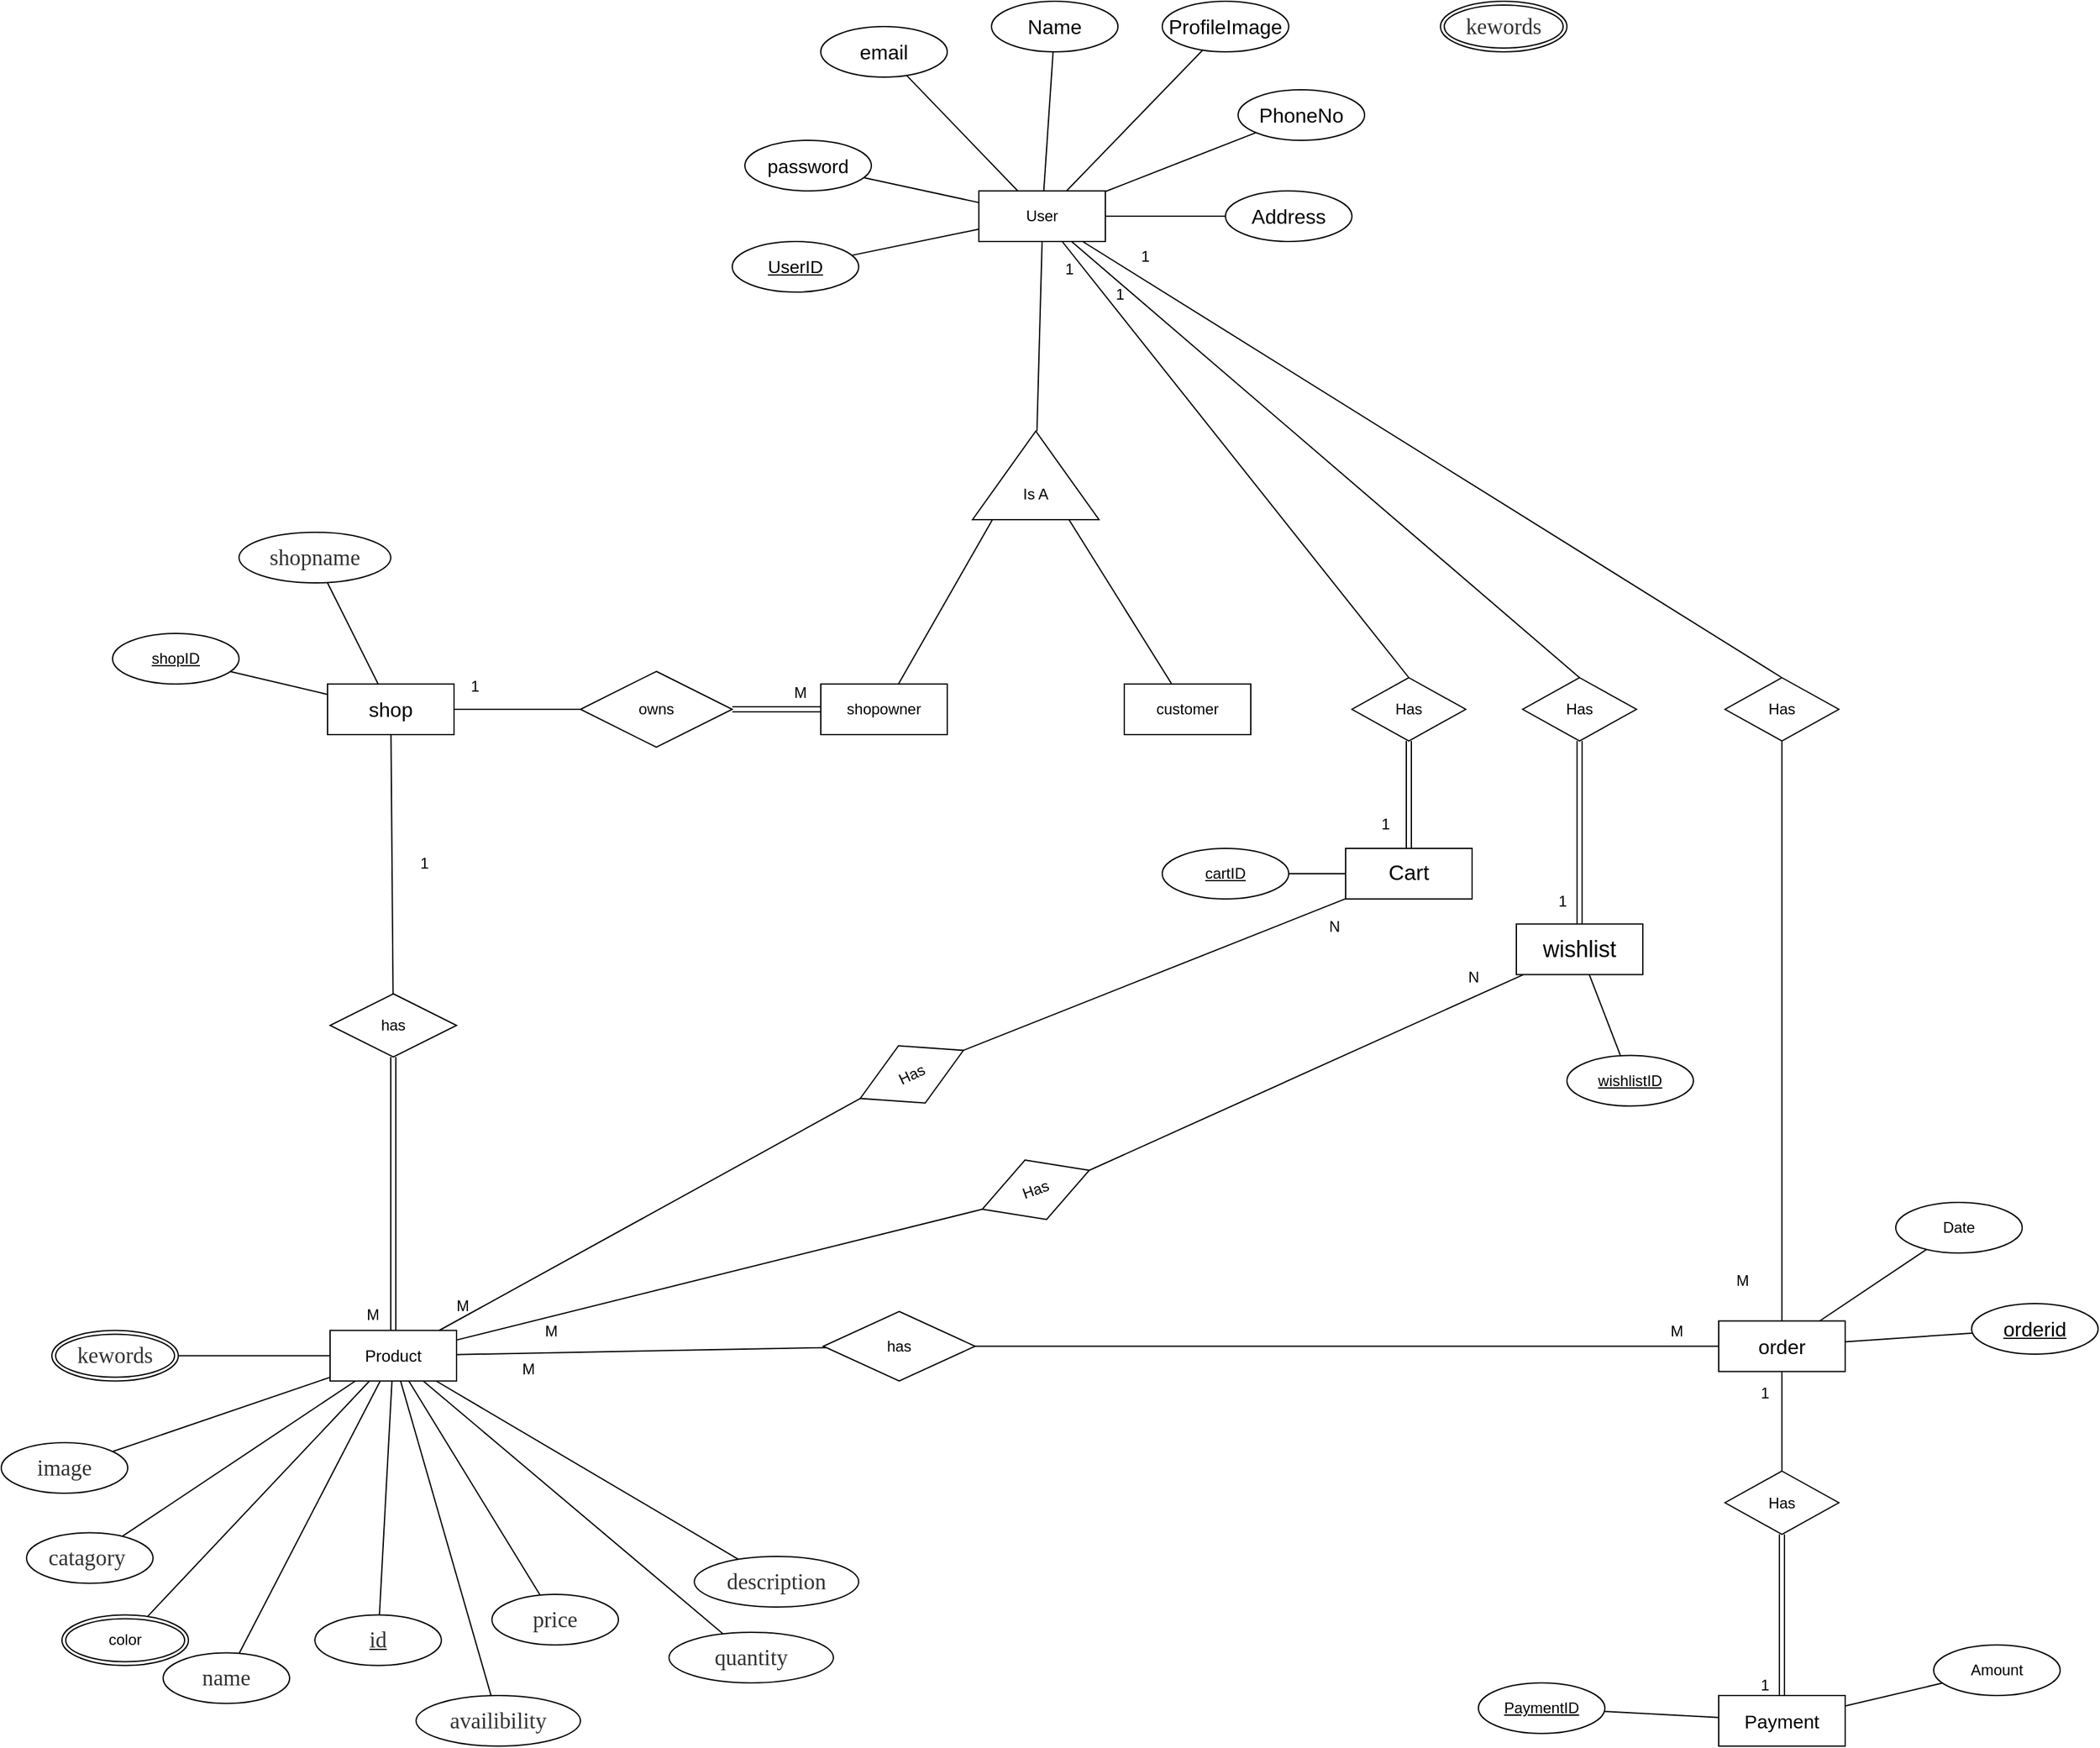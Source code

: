 <mxfile version="13.6.2" type="device"><diagram id="JkWsY8OpZiWZVMqqYPiA" name="Page-1"><mxGraphModel dx="1463" dy="1946" grid="1" gridSize="10" guides="1" tooltips="1" connect="1" arrows="1" fold="1" page="1" pageScale="1" pageWidth="850" pageHeight="1100" math="0" shadow="0"><root><mxCell id="0"/><mxCell id="1" parent="0"/><mxCell id="wa6dbeIa1pq_J4jga0_J-57" value="" style="endArrow=none;html=1;rounded=0;exitX=0.5;exitY=1;exitDx=0;exitDy=0;" parent="1" source="wa6dbeIa1pq_J4jga0_J-11" target="wa6dbeIa1pq_J4jga0_J-24" edge="1"><mxGeometry relative="1" as="geometry"><mxPoint x="1195" y="160" as="sourcePoint"/><mxPoint x="880" y="-70" as="targetPoint"/></mxGeometry></mxCell><mxCell id="90ajR4lDdm7q5y_WXHHB-2" value="&lt;font style=&quot;font-size: 16px&quot;&gt;shop&lt;/font&gt;" style="whiteSpace=wrap;html=1;align=center;" parent="1" vertex="1"><mxGeometry x="360" y="150" width="100" height="40" as="geometry"/></mxCell><mxCell id="90ajR4lDdm7q5y_WXHHB-5" value="&lt;font style=&quot;font-size: 13px&quot;&gt;Product&lt;/font&gt;" style="whiteSpace=wrap;html=1;align=center;" parent="1" vertex="1"><mxGeometry x="362" y="661.25" width="100" height="40" as="geometry"/></mxCell><mxCell id="90ajR4lDdm7q5y_WXHHB-9" value="&lt;span style=&quot;color: rgb(51 , 51 , 51) ; font-family: &amp;#34;source serif pro&amp;#34; , serif ; font-size: 17.664px ; background-color: rgb(255 , 255 , 255)&quot;&gt;id&lt;/span&gt;" style="ellipse;whiteSpace=wrap;html=1;align=center;fontStyle=4;" parent="1" vertex="1"><mxGeometry x="350" y="886.25" width="100" height="40" as="geometry"/></mxCell><mxCell id="90ajR4lDdm7q5y_WXHHB-18" value="&lt;span style=&quot;color: rgb(51 , 51 , 51) ; font-family: &amp;#34;source serif pro&amp;#34; , serif ; font-size: 17.664px ; background-color: rgb(255 , 255 , 255)&quot;&gt;shopname&lt;/span&gt;" style="ellipse;whiteSpace=wrap;html=1;align=center;" parent="1" vertex="1"><mxGeometry x="290" y="30" width="120" height="40" as="geometry"/></mxCell><mxCell id="90ajR4lDdm7q5y_WXHHB-26" value="&lt;span style=&quot;color: rgb(51 , 51 , 51) ; font-family: &amp;#34;source serif pro&amp;#34; , serif ; font-size: 17.664px ; background-color: rgb(255 , 255 , 255)&quot;&gt;name&lt;/span&gt;" style="ellipse;whiteSpace=wrap;html=1;align=center;" parent="1" vertex="1"><mxGeometry x="230" y="916.25" width="100" height="40" as="geometry"/></mxCell><mxCell id="90ajR4lDdm7q5y_WXHHB-63" value="" style="endArrow=none;html=1;rounded=0;exitX=1;exitY=0.5;exitDx=0;exitDy=0;entryX=0;entryY=0.5;entryDx=0;entryDy=0;" parent="1" source="rmmQK-QYuCOC00hOqgv1-15" target="Ws77Kvns6aj4njmzECEq-10" edge="1"><mxGeometry relative="1" as="geometry"><mxPoint x="1180" y="646.91" as="sourcePoint"/><mxPoint x="1240" y="647.5" as="targetPoint"/></mxGeometry></mxCell><mxCell id="90ajR4lDdm7q5y_WXHHB-64" value="M" style="resizable=0;html=1;align=left;verticalAlign=bottom;fontSize=12;" parent="90ajR4lDdm7q5y_WXHHB-63" connectable="0" vertex="1"><mxGeometry x="-1" relative="1" as="geometry"><mxPoint x="600" y="-43.75" as="offset"/></mxGeometry></mxCell><mxCell id="KlwgDLKZ5iHllD8SiA5x-24" value="M" style="resizable=0;html=1;align=left;verticalAlign=bottom;fontSize=12;" parent="90ajR4lDdm7q5y_WXHHB-63" connectable="0" vertex="1"><mxGeometry x="-1" relative="1" as="geometry"><mxPoint x="548" y="-3.75" as="offset"/></mxGeometry></mxCell><mxCell id="Ws77Kvns6aj4njmzECEq-1" value="shopID" style="ellipse;whiteSpace=wrap;html=1;align=center;fontStyle=4;" parent="1" vertex="1"><mxGeometry x="190" y="110" width="100" height="40" as="geometry"/></mxCell><mxCell id="Ws77Kvns6aj4njmzECEq-3" value="&lt;span style=&quot;color: rgb(51 , 51 , 51) ; font-family: &amp;#34;source serif pro&amp;#34; , serif ; font-size: 17.664px ; background-color: rgb(255 , 255 , 255)&quot;&gt;price&lt;/span&gt;" style="ellipse;whiteSpace=wrap;html=1;align=center;" parent="1" vertex="1"><mxGeometry x="490" y="870" width="100" height="40" as="geometry"/></mxCell><mxCell id="Ws77Kvns6aj4njmzECEq-4" value="&lt;span style=&quot;color: rgb(51 , 51 , 51) ; font-family: &amp;#34;source serif pro&amp;#34; , serif ; font-size: 17.664px ; background-color: rgb(255 , 255 , 255)&quot;&gt;availibility&lt;/span&gt;" style="ellipse;whiteSpace=wrap;html=1;align=center;" parent="1" vertex="1"><mxGeometry x="430" y="950" width="130" height="40" as="geometry"/></mxCell><mxCell id="Ws77Kvns6aj4njmzECEq-7" value="Has" style="shape=rhombus;perimeter=rhombusPerimeter;whiteSpace=wrap;html=1;align=center;rotation=0;" parent="1" vertex="1"><mxGeometry x="1465" y="145" width="90" height="50" as="geometry"/></mxCell><mxCell id="Ws77Kvns6aj4njmzECEq-8" value="" style="endArrow=none;html=1;rounded=0;entryX=1;entryY=1;entryDx=0;entryDy=0;" parent="1" source="wa6dbeIa1pq_J4jga0_J-23" target="wa6dbeIa1pq_J4jga0_J-26" edge="1"><mxGeometry relative="1" as="geometry"><mxPoint x="1110" y="20" as="sourcePoint"/><mxPoint x="1045" y="80" as="targetPoint"/></mxGeometry></mxCell><mxCell id="Ws77Kvns6aj4njmzECEq-9" value="" style="endArrow=none;html=1;rounded=0;entryX=0.5;entryY=1;entryDx=0;entryDy=0;" parent="1" source="Ws77Kvns6aj4njmzECEq-10" target="Ws77Kvns6aj4njmzECEq-7" edge="1"><mxGeometry relative="1" as="geometry"><mxPoint x="1316" y="410" as="sourcePoint"/><mxPoint x="700" y="390" as="targetPoint"/></mxGeometry></mxCell><mxCell id="Ws77Kvns6aj4njmzECEq-10" value="&lt;font style=&quot;font-size: 16px&quot;&gt;order&lt;/font&gt;" style="whiteSpace=wrap;html=1;align=center;" parent="1" vertex="1"><mxGeometry x="1460" y="653.75" width="100" height="40" as="geometry"/></mxCell><mxCell id="Ws77Kvns6aj4njmzECEq-12" value="Date" style="ellipse;whiteSpace=wrap;html=1;align=center;" parent="1" vertex="1"><mxGeometry x="1600" y="560" width="100" height="40" as="geometry"/></mxCell><mxCell id="rmmQK-QYuCOC00hOqgv1-5" value="shopowner" style="whiteSpace=wrap;html=1;align=center;" parent="1" vertex="1"><mxGeometry x="750" y="150" width="100" height="40" as="geometry"/></mxCell><mxCell id="rmmQK-QYuCOC00hOqgv1-8" value="&lt;font style=&quot;font-size: 15px&quot;&gt;password&lt;/font&gt;" style="ellipse;whiteSpace=wrap;html=1;align=center;" parent="1" vertex="1"><mxGeometry x="690" y="-280" width="100" height="40" as="geometry"/></mxCell><mxCell id="rmmQK-QYuCOC00hOqgv1-12" value="&lt;font style=&quot;font-size: 16px&quot;&gt;email&lt;/font&gt;" style="ellipse;whiteSpace=wrap;html=1;align=center;" parent="1" vertex="1"><mxGeometry x="750" y="-370" width="100" height="40" as="geometry"/></mxCell><mxCell id="rmmQK-QYuCOC00hOqgv1-15" value="has" style="shape=rhombus;perimeter=rhombusPerimeter;whiteSpace=wrap;html=1;align=center;rotation=0;" parent="1" vertex="1"><mxGeometry x="752" y="646.25" width="120" height="55" as="geometry"/></mxCell><mxCell id="rmmQK-QYuCOC00hOqgv1-16" value="" style="endArrow=none;html=1;rounded=0;" parent="1" source="90ajR4lDdm7q5y_WXHHB-5" target="rmmQK-QYuCOC00hOqgv1-15" edge="1"><mxGeometry relative="1" as="geometry"><mxPoint x="1142" y="691.25" as="sourcePoint"/><mxPoint x="1222" y="686.25" as="targetPoint"/></mxGeometry></mxCell><mxCell id="rmmQK-QYuCOC00hOqgv1-83" value="M" style="resizable=0;html=1;align=left;verticalAlign=bottom;" parent="rmmQK-QYuCOC00hOqgv1-16" connectable="0" vertex="1"><mxGeometry x="-1" relative="1" as="geometry"><mxPoint x="50" y="19.69" as="offset"/></mxGeometry></mxCell><mxCell id="KlwgDLKZ5iHllD8SiA5x-2" value="M" style="resizable=0;html=1;align=left;verticalAlign=bottom;" parent="rmmQK-QYuCOC00hOqgv1-16" connectable="0" vertex="1"><mxGeometry x="-1" relative="1" as="geometry"><mxPoint x="-2" y="-30.31" as="offset"/></mxGeometry></mxCell><mxCell id="KlwgDLKZ5iHllD8SiA5x-3" value="M" style="resizable=0;html=1;align=left;verticalAlign=bottom;" parent="rmmQK-QYuCOC00hOqgv1-16" connectable="0" vertex="1"><mxGeometry x="-1" relative="1" as="geometry"><mxPoint x="68" y="-10.31" as="offset"/></mxGeometry></mxCell><mxCell id="KlwgDLKZ5iHllD8SiA5x-4" value="N" style="resizable=0;html=1;align=left;verticalAlign=bottom;" parent="rmmQK-QYuCOC00hOqgv1-16" connectable="0" vertex="1"><mxGeometry x="-1" relative="1" as="geometry"><mxPoint x="688" y="-330.31" as="offset"/></mxGeometry></mxCell><mxCell id="KlwgDLKZ5iHllD8SiA5x-5" value="N" style="resizable=0;html=1;align=left;verticalAlign=bottom;" parent="rmmQK-QYuCOC00hOqgv1-16" connectable="0" vertex="1"><mxGeometry x="-1" relative="1" as="geometry"><mxPoint x="798" y="-290.31" as="offset"/></mxGeometry></mxCell><mxCell id="rmmQK-QYuCOC00hOqgv1-20" value="has" style="shape=rhombus;perimeter=rhombusPerimeter;whiteSpace=wrap;html=1;align=center;rotation=0;" parent="1" vertex="1"><mxGeometry x="362" y="395" width="100" height="50" as="geometry"/></mxCell><mxCell id="rmmQK-QYuCOC00hOqgv1-21" value="" style="endArrow=none;html=1;rounded=0;" parent="1" source="rmmQK-QYuCOC00hOqgv1-20" target="90ajR4lDdm7q5y_WXHHB-2" edge="1"><mxGeometry relative="1" as="geometry"><mxPoint x="400" y="230" as="sourcePoint"/><mxPoint x="410" y="150" as="targetPoint"/></mxGeometry></mxCell><mxCell id="rmmQK-QYuCOC00hOqgv1-27" value="&lt;font style=&quot;font-size: 16px&quot;&gt;orderid&lt;/font&gt;" style="ellipse;whiteSpace=wrap;html=1;align=center;fontStyle=4;" parent="1" vertex="1"><mxGeometry x="1660" y="640" width="100" height="40" as="geometry"/></mxCell><mxCell id="rmmQK-QYuCOC00hOqgv1-31" value="&lt;font style=&quot;font-size: 14px&quot;&gt;UserID&lt;/font&gt;" style="ellipse;whiteSpace=wrap;html=1;align=center;fontStyle=4;" parent="1" vertex="1"><mxGeometry x="680" y="-200" width="100" height="40" as="geometry"/></mxCell><mxCell id="90ajR4lDdm7q5y_WXHHB-82" value="owns" style="shape=rhombus;perimeter=rhombusPerimeter;whiteSpace=wrap;html=1;align=center;rotation=0;" parent="1" vertex="1"><mxGeometry x="560" y="140" width="120" height="60" as="geometry"/></mxCell><mxCell id="rmmQK-QYuCOC00hOqgv1-39" value="" style="endArrow=none;html=1;rounded=0;exitX=1;exitY=0.5;exitDx=0;exitDy=0;entryX=0;entryY=0.5;entryDx=0;entryDy=0;" parent="1" source="90ajR4lDdm7q5y_WXHHB-2" target="90ajR4lDdm7q5y_WXHHB-82" edge="1"><mxGeometry relative="1" as="geometry"><mxPoint x="610" y="280" as="sourcePoint"/><mxPoint x="560" y="310" as="targetPoint"/></mxGeometry></mxCell><mxCell id="rmmQK-QYuCOC00hOqgv1-41" value="&lt;span style=&quot;color: rgb(51 , 51 , 51) ; font-family: &amp;#34;source serif pro&amp;#34; , serif ; font-size: 17.664px ; background-color: rgb(255 , 255 , 255)&quot;&gt;quantity&lt;/span&gt;" style="ellipse;whiteSpace=wrap;html=1;align=center;" parent="1" vertex="1"><mxGeometry x="630" y="900" width="130" height="40" as="geometry"/></mxCell><mxCell id="rmmQK-QYuCOC00hOqgv1-43" value="&lt;span style=&quot;color: rgb(51 , 51 , 51) ; font-family: &amp;#34;source serif pro&amp;#34; , serif ; font-size: 17.664px ; background-color: rgb(255 , 255 , 255)&quot;&gt;description&lt;/span&gt;" style="ellipse;whiteSpace=wrap;html=1;align=center;" parent="1" vertex="1"><mxGeometry x="650" y="840" width="130" height="40" as="geometry"/></mxCell><mxCell id="wa6dbeIa1pq_J4jga0_J-11" value="User" style="whiteSpace=wrap;html=1;align=center;" parent="1" vertex="1"><mxGeometry x="875" y="-240" width="100" height="40" as="geometry"/></mxCell><mxCell id="wa6dbeIa1pq_J4jga0_J-12" value="&lt;span style=&quot;color: rgb(51 , 51 , 51) ; font-family: &amp;#34;source serif pro&amp;#34; , serif ; font-size: 17.664px ; background-color: rgb(255 , 255 , 255)&quot;&gt;catagory&amp;nbsp;&lt;/span&gt;" style="ellipse;whiteSpace=wrap;html=1;align=center;" parent="1" vertex="1"><mxGeometry x="122" y="821.25" width="100" height="40" as="geometry"/></mxCell><mxCell id="wa6dbeIa1pq_J4jga0_J-16" value="&lt;span style=&quot;color: rgb(51 , 51 , 51) ; font-family: &amp;#34;source serif pro&amp;#34; , serif ; font-size: 17.664px ; background-color: rgb(255 , 255 , 255)&quot;&gt;kewords&lt;/span&gt;" style="ellipse;shape=doubleEllipse;margin=3;whiteSpace=wrap;html=1;align=center;" parent="1" vertex="1"><mxGeometry x="142" y="661.25" width="100" height="40" as="geometry"/></mxCell><mxCell id="wa6dbeIa1pq_J4jga0_J-17" value="color" style="ellipse;shape=doubleEllipse;margin=3;whiteSpace=wrap;html=1;align=center;" parent="1" vertex="1"><mxGeometry x="150" y="886.25" width="100" height="40" as="geometry"/></mxCell><mxCell id="wa6dbeIa1pq_J4jga0_J-22" value="&lt;font style=&quot;font-size: 15px&quot;&gt;Payment&lt;/font&gt;" style="whiteSpace=wrap;html=1;align=center;" parent="1" vertex="1"><mxGeometry x="1460" y="950" width="100" height="40" as="geometry"/></mxCell><mxCell id="wa6dbeIa1pq_J4jga0_J-23" value="customer" style="whiteSpace=wrap;html=1;align=center;" parent="1" vertex="1"><mxGeometry x="990" y="150" width="100" height="40" as="geometry"/></mxCell><mxCell id="wa6dbeIa1pq_J4jga0_J-28" value="" style="endArrow=none;html=1;rounded=0;exitX=0;exitY=0.25;exitDx=0;exitDy=0;" parent="1" source="wa6dbeIa1pq_J4jga0_J-26" target="rmmQK-QYuCOC00hOqgv1-5" edge="1"><mxGeometry relative="1" as="geometry"><mxPoint x="1255" y="-330" as="sourcePoint"/><mxPoint x="1165" y="-250" as="targetPoint"/></mxGeometry></mxCell><mxCell id="wa6dbeIa1pq_J4jga0_J-33" value="&lt;span style=&quot;font-size: 16px&quot;&gt;PhoneNo&lt;/span&gt;" style="ellipse;whiteSpace=wrap;html=1;align=center;" parent="1" vertex="1"><mxGeometry x="1080" y="-320" width="100" height="40" as="geometry"/></mxCell><mxCell id="wa6dbeIa1pq_J4jga0_J-35" value="&lt;font style=&quot;font-size: 16px&quot;&gt;Address&lt;/font&gt;" style="ellipse;whiteSpace=wrap;html=1;align=center;" parent="1" vertex="1"><mxGeometry x="1070" y="-240" width="100" height="40" as="geometry"/></mxCell><mxCell id="wa6dbeIa1pq_J4jga0_J-37" value="&lt;font style=&quot;font-size: 16px&quot;&gt;ProfileImage&lt;/font&gt;" style="ellipse;whiteSpace=wrap;html=1;align=center;" parent="1" vertex="1"><mxGeometry x="1020" y="-390" width="100" height="40" as="geometry"/></mxCell><mxCell id="wa6dbeIa1pq_J4jga0_J-39" value="Has" style="shape=rhombus;perimeter=rhombusPerimeter;whiteSpace=wrap;html=1;align=center;rotation=0;" parent="1" vertex="1"><mxGeometry x="1465" y="772.5" width="90" height="50" as="geometry"/></mxCell><mxCell id="wa6dbeIa1pq_J4jga0_J-40" value="" style="endArrow=none;html=1;rounded=0;" parent="1" source="Ws77Kvns6aj4njmzECEq-10" target="wa6dbeIa1pq_J4jga0_J-39" edge="1"><mxGeometry relative="1" as="geometry"><mxPoint x="1330" y="662.5" as="sourcePoint"/><mxPoint x="1225" y="782.5" as="targetPoint"/></mxGeometry></mxCell><mxCell id="wa6dbeIa1pq_J4jga0_J-45" value="PaymentID" style="ellipse;whiteSpace=wrap;html=1;align=center;fontStyle=4;" parent="1" vertex="1"><mxGeometry x="1270" y="940" width="100" height="40" as="geometry"/></mxCell><mxCell id="wa6dbeIa1pq_J4jga0_J-48" value="Amount" style="ellipse;whiteSpace=wrap;html=1;align=center;" parent="1" vertex="1"><mxGeometry x="1630" y="910" width="100" height="40" as="geometry"/></mxCell><mxCell id="wa6dbeIa1pq_J4jga0_J-49" value="&lt;font style=&quot;font-size: 16px&quot;&gt;Name&lt;/font&gt;" style="ellipse;whiteSpace=wrap;html=1;align=center;" parent="1" vertex="1"><mxGeometry x="885" y="-390" width="100" height="40" as="geometry"/></mxCell><mxCell id="wa6dbeIa1pq_J4jga0_J-54" value="" style="group" parent="1" vertex="1" connectable="0"><mxGeometry x="870" y="-50" width="100" height="70" as="geometry"/></mxCell><mxCell id="wa6dbeIa1pq_J4jga0_J-24" value="" style="verticalLabelPosition=bottom;verticalAlign=top;html=1;shape=mxgraph.basic.acute_triangle;dx=0.5;" parent="wa6dbeIa1pq_J4jga0_J-54" vertex="1"><mxGeometry width="100" height="70" as="geometry"/></mxCell><mxCell id="wa6dbeIa1pq_J4jga0_J-26" value="Is A" style="text;html=1;strokeColor=none;fillColor=none;align=center;verticalAlign=middle;whiteSpace=wrap;rounded=0;" parent="wa6dbeIa1pq_J4jga0_J-54" vertex="1"><mxGeometry x="30" y="40" width="40" height="20" as="geometry"/></mxCell><mxCell id="wa6dbeIa1pq_J4jga0_J-58" value="" style="endArrow=none;html=1;rounded=0;entryX=0.5;entryY=0;entryDx=0;entryDy=0;" parent="1" source="wa6dbeIa1pq_J4jga0_J-11" target="Ws77Kvns6aj4njmzECEq-7" edge="1"><mxGeometry relative="1" as="geometry"><mxPoint x="1270" y="170" as="sourcePoint"/><mxPoint x="1205" y="230" as="targetPoint"/></mxGeometry></mxCell><mxCell id="F-YAjzBO-4AUYDfkBduc-1" value="&lt;font style=&quot;font-size: 17px&quot;&gt;Cart&lt;/font&gt;" style="whiteSpace=wrap;html=1;align=center;" parent="1" vertex="1"><mxGeometry x="1165" y="280" width="100" height="40" as="geometry"/></mxCell><mxCell id="F-YAjzBO-4AUYDfkBduc-2" value="&lt;font style=&quot;font-size: 18px&quot;&gt;wishlist&lt;/font&gt;" style="whiteSpace=wrap;html=1;align=center;" parent="1" vertex="1"><mxGeometry x="1300" y="339.79" width="100" height="40" as="geometry"/></mxCell><mxCell id="F-YAjzBO-4AUYDfkBduc-5" value="Has" style="shape=rhombus;perimeter=rhombusPerimeter;whiteSpace=wrap;html=1;align=center;rotation=0;" parent="1" vertex="1"><mxGeometry x="1305" y="145" width="90" height="50" as="geometry"/></mxCell><mxCell id="F-YAjzBO-4AUYDfkBduc-7" value="Has" style="shape=rhombus;perimeter=rhombusPerimeter;whiteSpace=wrap;html=1;align=center;rotation=0;" parent="1" vertex="1"><mxGeometry x="1170" y="145" width="90" height="50" as="geometry"/></mxCell><mxCell id="F-YAjzBO-4AUYDfkBduc-9" value="" style="endArrow=none;html=1;rounded=0;exitX=0.5;exitY=0;exitDx=0;exitDy=0;" parent="1" source="F-YAjzBO-4AUYDfkBduc-7" target="wa6dbeIa1pq_J4jga0_J-11" edge="1"><mxGeometry relative="1" as="geometry"><mxPoint x="1210.571" y="410" as="sourcePoint"/><mxPoint x="1214.361" y="277.368" as="targetPoint"/></mxGeometry></mxCell><mxCell id="F-YAjzBO-4AUYDfkBduc-10" value="" style="endArrow=none;html=1;rounded=0;exitX=0.5;exitY=0;exitDx=0;exitDy=0;" parent="1" source="F-YAjzBO-4AUYDfkBduc-5" target="wa6dbeIa1pq_J4jga0_J-11" edge="1"><mxGeometry relative="1" as="geometry"><mxPoint x="1208.53" y="230.852" as="sourcePoint"/><mxPoint x="1102.421" y="60" as="targetPoint"/></mxGeometry></mxCell><mxCell id="F-YAjzBO-4AUYDfkBduc-11" value="Has" style="shape=rhombus;perimeter=rhombusPerimeter;whiteSpace=wrap;html=1;align=center;rotation=-25;" parent="1" vertex="1"><mxGeometry x="777" y="433.75" width="90" height="50" as="geometry"/></mxCell><mxCell id="F-YAjzBO-4AUYDfkBduc-12" value="Has" style="shape=rhombus;perimeter=rhombusPerimeter;whiteSpace=wrap;html=1;align=center;rotation=-20;" parent="1" vertex="1"><mxGeometry x="875" y="525" width="90" height="50" as="geometry"/></mxCell><mxCell id="F-YAjzBO-4AUYDfkBduc-13" value="" style="endArrow=none;html=1;rounded=0;entryX=1;entryY=0.5;entryDx=0;entryDy=0;" parent="1" source="F-YAjzBO-4AUYDfkBduc-1" target="F-YAjzBO-4AUYDfkBduc-11" edge="1"><mxGeometry relative="1" as="geometry"><mxPoint x="1200.571" y="200" as="sourcePoint"/><mxPoint x="960" y="400" as="targetPoint"/></mxGeometry></mxCell><mxCell id="F-YAjzBO-4AUYDfkBduc-14" value="" style="endArrow=none;html=1;rounded=0;entryX=1;entryY=0.5;entryDx=0;entryDy=0;" parent="1" source="F-YAjzBO-4AUYDfkBduc-2" target="F-YAjzBO-4AUYDfkBduc-12" edge="1"><mxGeometry relative="1" as="geometry"><mxPoint x="1200" y="240" as="sourcePoint"/><mxPoint x="958.467" y="403.353" as="targetPoint"/></mxGeometry></mxCell><mxCell id="F-YAjzBO-4AUYDfkBduc-15" value="" style="endArrow=none;html=1;rounded=0;entryX=0;entryY=0.5;entryDx=0;entryDy=0;" parent="1" source="90ajR4lDdm7q5y_WXHHB-5" target="F-YAjzBO-4AUYDfkBduc-12" edge="1"><mxGeometry relative="1" as="geometry"><mxPoint x="1300.779" y="273.75" as="sourcePoint"/><mxPoint x="950" y="573.75" as="targetPoint"/></mxGeometry></mxCell><mxCell id="F-YAjzBO-4AUYDfkBduc-16" value="" style="endArrow=none;html=1;rounded=0;exitX=0;exitY=0.5;exitDx=0;exitDy=0;" parent="1" source="F-YAjzBO-4AUYDfkBduc-11" target="90ajR4lDdm7q5y_WXHHB-5" edge="1"><mxGeometry relative="1" as="geometry"><mxPoint x="1310.779" y="283.75" as="sourcePoint"/><mxPoint x="1038.467" y="567.103" as="targetPoint"/></mxGeometry></mxCell><mxCell id="F-YAjzBO-4AUYDfkBduc-17" value="cartID" style="ellipse;whiteSpace=wrap;html=1;align=center;fontStyle=4;" parent="1" vertex="1"><mxGeometry x="1020" y="280" width="100" height="40" as="geometry"/></mxCell><mxCell id="F-YAjzBO-4AUYDfkBduc-18" value="wishlistID" style="ellipse;whiteSpace=wrap;html=1;align=center;fontStyle=4;" parent="1" vertex="1"><mxGeometry x="1340" y="443.75" width="100" height="40" as="geometry"/></mxCell><mxCell id="F-YAjzBO-4AUYDfkBduc-22" value="" style="endArrow=none;html=1;rounded=0;" parent="1" source="F-YAjzBO-4AUYDfkBduc-2" target="F-YAjzBO-4AUYDfkBduc-18" edge="1"><mxGeometry relative="1" as="geometry"><mxPoint x="1460.172" y="219.79" as="sourcePoint"/><mxPoint x="1461.47" y="68.938" as="targetPoint"/></mxGeometry></mxCell><mxCell id="F-YAjzBO-4AUYDfkBduc-23" value="" style="endArrow=none;html=1;rounded=0;" parent="1" source="F-YAjzBO-4AUYDfkBduc-1" target="F-YAjzBO-4AUYDfkBduc-17" edge="1"><mxGeometry relative="1" as="geometry"><mxPoint x="1393.077" y="240" as="sourcePoint"/><mxPoint x="1406.929" y="330.038" as="targetPoint"/></mxGeometry></mxCell><mxCell id="F-YAjzBO-4AUYDfkBduc-24" value="" style="endArrow=none;html=1;rounded=0;" parent="1" source="90ajR4lDdm7q5y_WXHHB-2" target="Ws77Kvns6aj4njmzECEq-1" edge="1"><mxGeometry relative="1" as="geometry"><mxPoint x="470" y="190" as="sourcePoint"/><mxPoint x="572.044" y="145.529" as="targetPoint"/></mxGeometry></mxCell><mxCell id="F-YAjzBO-4AUYDfkBduc-25" value="" style="endArrow=none;html=1;rounded=0;" parent="1" source="90ajR4lDdm7q5y_WXHHB-2" target="90ajR4lDdm7q5y_WXHHB-18" edge="1"><mxGeometry relative="1" as="geometry"><mxPoint x="480" y="200" as="sourcePoint"/><mxPoint x="582.044" y="155.529" as="targetPoint"/></mxGeometry></mxCell><mxCell id="F-YAjzBO-4AUYDfkBduc-26" value="" style="endArrow=none;html=1;rounded=0;" parent="1" source="wa6dbeIa1pq_J4jga0_J-11" target="rmmQK-QYuCOC00hOqgv1-8" edge="1"><mxGeometry relative="1" as="geometry"><mxPoint x="1070" y="155" as="sourcePoint"/><mxPoint x="890" y="151.087" as="targetPoint"/></mxGeometry></mxCell><mxCell id="F-YAjzBO-4AUYDfkBduc-27" value="" style="endArrow=none;html=1;rounded=0;" parent="1" source="wa6dbeIa1pq_J4jga0_J-49" target="wa6dbeIa1pq_J4jga0_J-11" edge="1"><mxGeometry relative="1" as="geometry"><mxPoint x="1080" y="165" as="sourcePoint"/><mxPoint x="900" y="161.087" as="targetPoint"/></mxGeometry></mxCell><mxCell id="F-YAjzBO-4AUYDfkBduc-28" value="" style="endArrow=none;html=1;rounded=0;" parent="1" source="wa6dbeIa1pq_J4jga0_J-35" target="wa6dbeIa1pq_J4jga0_J-11" edge="1"><mxGeometry relative="1" as="geometry"><mxPoint x="1090" y="175" as="sourcePoint"/><mxPoint x="910" y="171.087" as="targetPoint"/></mxGeometry></mxCell><mxCell id="F-YAjzBO-4AUYDfkBduc-29" value="" style="endArrow=none;html=1;rounded=0;" parent="1" source="wa6dbeIa1pq_J4jga0_J-33" target="wa6dbeIa1pq_J4jga0_J-11" edge="1"><mxGeometry relative="1" as="geometry"><mxPoint x="1100" y="185" as="sourcePoint"/><mxPoint x="920" y="181.087" as="targetPoint"/></mxGeometry></mxCell><mxCell id="F-YAjzBO-4AUYDfkBduc-30" value="" style="endArrow=none;html=1;rounded=0;" parent="1" source="wa6dbeIa1pq_J4jga0_J-37" target="wa6dbeIa1pq_J4jga0_J-11" edge="1"><mxGeometry relative="1" as="geometry"><mxPoint x="1110" y="195" as="sourcePoint"/><mxPoint x="930" y="191.087" as="targetPoint"/></mxGeometry></mxCell><mxCell id="F-YAjzBO-4AUYDfkBduc-31" value="" style="endArrow=none;html=1;rounded=0;" parent="1" source="rmmQK-QYuCOC00hOqgv1-12" target="wa6dbeIa1pq_J4jga0_J-11" edge="1"><mxGeometry relative="1" as="geometry"><mxPoint x="1384.914" y="-162.699" as="sourcePoint"/><mxPoint x="1119.091" y="20" as="targetPoint"/></mxGeometry></mxCell><mxCell id="F-YAjzBO-4AUYDfkBduc-32" value="" style="endArrow=none;html=1;rounded=0;" parent="1" source="rmmQK-QYuCOC00hOqgv1-31" target="wa6dbeIa1pq_J4jga0_J-11" edge="1"><mxGeometry relative="1" as="geometry"><mxPoint x="971.958" y="-150.58" as="sourcePoint"/><mxPoint x="1077.619" y="20" as="targetPoint"/></mxGeometry></mxCell><mxCell id="F-YAjzBO-4AUYDfkBduc-33" value="" style="endArrow=none;html=1;rounded=0;" parent="1" source="Ws77Kvns6aj4njmzECEq-10" target="Ws77Kvns6aj4njmzECEq-12" edge="1"><mxGeometry relative="1" as="geometry"><mxPoint x="1590.004" y="340" as="sourcePoint"/><mxPoint x="1603.845" y="430.038" as="targetPoint"/></mxGeometry></mxCell><mxCell id="F-YAjzBO-4AUYDfkBduc-34" value="" style="endArrow=none;html=1;rounded=0;" parent="1" source="Ws77Kvns6aj4njmzECEq-10" target="rmmQK-QYuCOC00hOqgv1-27" edge="1"><mxGeometry relative="1" as="geometry"><mxPoint x="1780.004" y="340" as="sourcePoint"/><mxPoint x="1793.845" y="430.038" as="targetPoint"/></mxGeometry></mxCell><mxCell id="F-YAjzBO-4AUYDfkBduc-35" value="" style="endArrow=none;html=1;rounded=0;" parent="1" source="wa6dbeIa1pq_J4jga0_J-22" target="wa6dbeIa1pq_J4jga0_J-45" edge="1"><mxGeometry relative="1" as="geometry"><mxPoint x="1560" y="964.93" as="sourcePoint"/><mxPoint x="1661.493" y="975.079" as="targetPoint"/></mxGeometry></mxCell><mxCell id="F-YAjzBO-4AUYDfkBduc-36" value="" style="endArrow=none;html=1;rounded=0;" parent="1" source="wa6dbeIa1pq_J4jga0_J-22" target="wa6dbeIa1pq_J4jga0_J-48" edge="1"><mxGeometry relative="1" as="geometry"><mxPoint x="1570" y="982.549" as="sourcePoint"/><mxPoint x="1670.342" y="987.663" as="targetPoint"/></mxGeometry></mxCell><mxCell id="F-YAjzBO-4AUYDfkBduc-38" value="" style="endArrow=none;html=1;rounded=0;" parent="1" source="90ajR4lDdm7q5y_WXHHB-26" target="90ajR4lDdm7q5y_WXHHB-5" edge="1"><mxGeometry relative="1" as="geometry"><mxPoint x="512" y="1073.753" as="sourcePoint"/><mxPoint x="584.508" y="1047.552" as="targetPoint"/></mxGeometry></mxCell><mxCell id="F-YAjzBO-4AUYDfkBduc-39" value="" style="endArrow=none;html=1;rounded=0;" parent="1" source="90ajR4lDdm7q5y_WXHHB-9" target="90ajR4lDdm7q5y_WXHHB-5" edge="1"><mxGeometry relative="1" as="geometry"><mxPoint x="401.251" y="906.252" as="sourcePoint"/><mxPoint x="392.833" y="706.25" as="targetPoint"/></mxGeometry></mxCell><mxCell id="F-YAjzBO-4AUYDfkBduc-40" value="" style="endArrow=none;html=1;rounded=0;" parent="1" source="Ws77Kvns6aj4njmzECEq-4" target="90ajR4lDdm7q5y_WXHHB-5" edge="1"><mxGeometry relative="1" as="geometry"><mxPoint x="511.037" y="896.737" as="sourcePoint"/><mxPoint x="403.304" y="706.25" as="targetPoint"/></mxGeometry></mxCell><mxCell id="F-YAjzBO-4AUYDfkBduc-41" value="" style="endArrow=none;html=1;rounded=0;" parent="1" source="Ws77Kvns6aj4njmzECEq-3" target="90ajR4lDdm7q5y_WXHHB-5" edge="1"><mxGeometry relative="1" as="geometry"><mxPoint x="628.228" y="927.102" as="sourcePoint"/><mxPoint x="411.615" y="706.25" as="targetPoint"/></mxGeometry></mxCell><mxCell id="F-YAjzBO-4AUYDfkBduc-42" value="" style="endArrow=none;html=1;rounded=0;" parent="1" source="rmmQK-QYuCOC00hOqgv1-43" target="90ajR4lDdm7q5y_WXHHB-5" edge="1"><mxGeometry relative="1" as="geometry"><mxPoint x="647.587" y="868.796" as="sourcePoint"/><mxPoint x="420.0" y="706.25" as="targetPoint"/></mxGeometry></mxCell><mxCell id="F-YAjzBO-4AUYDfkBduc-43" value="" style="endArrow=none;html=1;rounded=0;" parent="1" source="rmmQK-QYuCOC00hOqgv1-41" target="90ajR4lDdm7q5y_WXHHB-5" edge="1"><mxGeometry relative="1" as="geometry"><mxPoint x="802.564" y="821.653" as="sourcePoint"/><mxPoint x="442" y="702.734" as="targetPoint"/></mxGeometry></mxCell><mxCell id="F-YAjzBO-4AUYDfkBduc-44" value="" style="endArrow=none;html=1;rounded=0;" parent="1" source="wa6dbeIa1pq_J4jga0_J-17" target="90ajR4lDdm7q5y_WXHHB-5" edge="1"><mxGeometry relative="1" as="geometry"><mxPoint x="401.251" y="906.252" as="sourcePoint"/><mxPoint x="392.833" y="706.25" as="targetPoint"/></mxGeometry></mxCell><mxCell id="F-YAjzBO-4AUYDfkBduc-45" value="" style="endArrow=none;html=1;rounded=0;" parent="1" source="wa6dbeIa1pq_J4jga0_J-12" target="90ajR4lDdm7q5y_WXHHB-5" edge="1"><mxGeometry relative="1" as="geometry"><mxPoint x="262.45" y="926.692" as="sourcePoint"/><mxPoint x="381.231" y="706.25" as="targetPoint"/></mxGeometry></mxCell><mxCell id="F-YAjzBO-4AUYDfkBduc-46" value="" style="endArrow=none;html=1;rounded=0;" parent="1" source="wa6dbeIa1pq_J4jga0_J-16" target="90ajR4lDdm7q5y_WXHHB-5" edge="1"><mxGeometry relative="1" as="geometry"><mxPoint x="204.621" y="833.414" as="sourcePoint"/><mxPoint x="366.545" y="706.25" as="targetPoint"/></mxGeometry></mxCell><mxCell id="F-YAjzBO-4AUYDfkBduc-50" value="&lt;font color=&quot;#333333&quot; face=&quot;source serif pro, serif&quot;&gt;&lt;span style=&quot;font-size: 17.664px ; background-color: rgb(255 , 255 , 255)&quot;&gt;image&lt;/span&gt;&lt;/font&gt;" style="ellipse;whiteSpace=wrap;html=1;align=center;" parent="1" vertex="1"><mxGeometry x="102" y="750" width="100" height="40" as="geometry"/></mxCell><mxCell id="F-YAjzBO-4AUYDfkBduc-51" value="" style="endArrow=none;html=1;rounded=0;" parent="1" source="F-YAjzBO-4AUYDfkBduc-50" target="90ajR4lDdm7q5y_WXHHB-5" edge="1"><mxGeometry relative="1" as="geometry"><mxPoint x="207.672" y="834.087" as="sourcePoint"/><mxPoint x="392" y="711.25" as="targetPoint"/></mxGeometry></mxCell><mxCell id="eclTOi-8-V1zt3oGJolE-1" value="" style="shape=link;html=1;rounded=0;exitX=0.5;exitY=1;exitDx=0;exitDy=0;" parent="1" source="F-YAjzBO-4AUYDfkBduc-7" target="F-YAjzBO-4AUYDfkBduc-1" edge="1"><mxGeometry relative="1" as="geometry"><mxPoint x="1360" y="110" as="sourcePoint"/><mxPoint x="1520" y="110" as="targetPoint"/></mxGeometry></mxCell><mxCell id="eclTOi-8-V1zt3oGJolE-2" value="1" style="resizable=0;html=1;align=right;verticalAlign=bottom;" parent="eclTOi-8-V1zt3oGJolE-1" connectable="0" vertex="1"><mxGeometry x="1" relative="1" as="geometry"><mxPoint x="-15" y="-10.23" as="offset"/></mxGeometry></mxCell><mxCell id="KlwgDLKZ5iHllD8SiA5x-7" value="1" style="resizable=0;html=1;align=right;verticalAlign=bottom;" parent="eclTOi-8-V1zt3oGJolE-1" connectable="0" vertex="1"><mxGeometry x="1" relative="1" as="geometry"><mxPoint x="-735" y="-120" as="offset"/></mxGeometry></mxCell><mxCell id="KlwgDLKZ5iHllD8SiA5x-21" value="1" style="resizable=0;html=1;align=right;verticalAlign=bottom;" parent="eclTOi-8-V1zt3oGJolE-1" connectable="0" vertex="1"><mxGeometry x="1" relative="1" as="geometry"><mxPoint x="-775" y="20" as="offset"/></mxGeometry></mxCell><mxCell id="eclTOi-8-V1zt3oGJolE-5" value="" style="shape=link;html=1;rounded=0;exitX=0.5;exitY=1;exitDx=0;exitDy=0;" parent="1" source="F-YAjzBO-4AUYDfkBduc-5" target="F-YAjzBO-4AUYDfkBduc-2" edge="1"><mxGeometry relative="1" as="geometry"><mxPoint x="1360" y="110" as="sourcePoint"/><mxPoint x="1520" y="110" as="targetPoint"/></mxGeometry></mxCell><mxCell id="eclTOi-8-V1zt3oGJolE-6" value="1" style="resizable=0;html=1;align=right;verticalAlign=bottom;" parent="eclTOi-8-V1zt3oGJolE-5" connectable="0" vertex="1"><mxGeometry x="1" relative="1" as="geometry"><mxPoint x="-10" y="-10" as="offset"/></mxGeometry></mxCell><mxCell id="KlwgDLKZ5iHllD8SiA5x-18" value="1" style="resizable=0;html=1;align=right;verticalAlign=bottom;" parent="eclTOi-8-V1zt3oGJolE-5" connectable="0" vertex="1"><mxGeometry x="1" relative="1" as="geometry"><mxPoint x="-400" y="-509.83" as="offset"/></mxGeometry></mxCell><mxCell id="KlwgDLKZ5iHllD8SiA5x-19" value="1" style="resizable=0;html=1;align=right;verticalAlign=bottom;" parent="eclTOi-8-V1zt3oGJolE-5" connectable="0" vertex="1"><mxGeometry x="1" relative="1" as="geometry"><mxPoint x="-360" y="-489.83" as="offset"/></mxGeometry></mxCell><mxCell id="KlwgDLKZ5iHllD8SiA5x-20" value="1" style="resizable=0;html=1;align=right;verticalAlign=bottom;" parent="eclTOi-8-V1zt3oGJolE-5" connectable="0" vertex="1"><mxGeometry x="1" relative="1" as="geometry"><mxPoint x="-340" y="-519.83" as="offset"/></mxGeometry></mxCell><mxCell id="eclTOi-8-V1zt3oGJolE-7" value="" style="shape=link;html=1;rounded=0;exitX=0.5;exitY=1;exitDx=0;exitDy=0;" parent="1" source="wa6dbeIa1pq_J4jga0_J-39" target="wa6dbeIa1pq_J4jga0_J-22" edge="1"><mxGeometry relative="1" as="geometry"><mxPoint x="1350" y="-80" as="sourcePoint"/><mxPoint x="1510" y="-80" as="targetPoint"/></mxGeometry></mxCell><mxCell id="eclTOi-8-V1zt3oGJolE-8" value="1" style="resizable=0;html=1;align=right;verticalAlign=bottom;" parent="eclTOi-8-V1zt3oGJolE-7" connectable="0" vertex="1"><mxGeometry x="1" relative="1" as="geometry"><mxPoint x="-10" y="0.07" as="offset"/></mxGeometry></mxCell><mxCell id="KlwgDLKZ5iHllD8SiA5x-22" value="1" style="resizable=0;html=1;align=right;verticalAlign=bottom;" parent="eclTOi-8-V1zt3oGJolE-7" connectable="0" vertex="1"><mxGeometry x="1" relative="1" as="geometry"><mxPoint x="-10" y="-230.5" as="offset"/></mxGeometry></mxCell><mxCell id="eclTOi-8-V1zt3oGJolE-11" value="" style="shape=link;html=1;rounded=0;exitX=1;exitY=0.5;exitDx=0;exitDy=0;" parent="1" source="90ajR4lDdm7q5y_WXHHB-82" target="rmmQK-QYuCOC00hOqgv1-5" edge="1"><mxGeometry relative="1" as="geometry"><mxPoint x="1360" y="250" as="sourcePoint"/><mxPoint x="1520" y="250" as="targetPoint"/></mxGeometry></mxCell><mxCell id="eclTOi-8-V1zt3oGJolE-12" value="M" style="resizable=0;html=1;align=right;verticalAlign=bottom;" parent="eclTOi-8-V1zt3oGJolE-11" connectable="0" vertex="1"><mxGeometry x="1" relative="1" as="geometry"><mxPoint x="-10.3" y="-4.04" as="offset"/></mxGeometry></mxCell><mxCell id="eclTOi-8-V1zt3oGJolE-13" value="" style="shape=link;html=1;rounded=0;exitX=0.5;exitY=1;exitDx=0;exitDy=0;" parent="1" source="rmmQK-QYuCOC00hOqgv1-20" target="90ajR4lDdm7q5y_WXHHB-5" edge="1"><mxGeometry relative="1" as="geometry"><mxPoint x="1362" y="40" as="sourcePoint"/><mxPoint x="1522" y="40" as="targetPoint"/></mxGeometry></mxCell><mxCell id="eclTOi-8-V1zt3oGJolE-14" value="M" style="resizable=0;html=1;align=right;verticalAlign=bottom;" parent="eclTOi-8-V1zt3oGJolE-13" connectable="0" vertex="1"><mxGeometry x="1" relative="1" as="geometry"><mxPoint x="-10.3" y="-4.04" as="offset"/></mxGeometry></mxCell><mxCell id="_s6JoAqcDTiCNqrpD-OK-1" value="&lt;span style=&quot;color: rgb(51 , 51 , 51) ; font-family: &amp;#34;source serif pro&amp;#34; , serif ; font-size: 17.664px ; background-color: rgb(255 , 255 , 255)&quot;&gt;kewords&lt;/span&gt;" style="ellipse;shape=doubleEllipse;margin=3;whiteSpace=wrap;html=1;align=center;" vertex="1" parent="1"><mxGeometry x="1240" y="-390" width="100" height="40" as="geometry"/></mxCell></root></mxGraphModel></diagram></mxfile>
